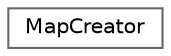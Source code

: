digraph "クラス階層図"
{
 // LATEX_PDF_SIZE
  bgcolor="transparent";
  edge [fontname=Helvetica,fontsize=10,labelfontname=Helvetica,labelfontsize=10];
  node [fontname=Helvetica,fontsize=10,shape=box,height=0.2,width=0.4];
  rankdir="LR";
  Node0 [id="Node000000",label="MapCreator",height=0.2,width=0.4,color="grey40", fillcolor="white", style="filled",URL="$class_map_creator.html",tooltip="マップを生成するクラス．"];
}
